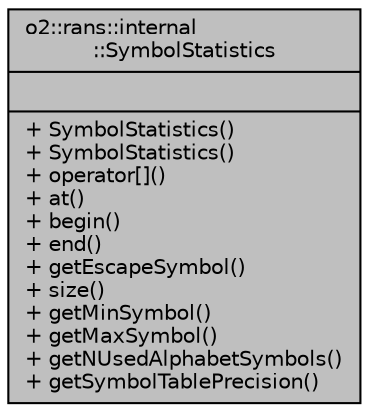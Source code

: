digraph "o2::rans::internal::SymbolStatistics"
{
 // INTERACTIVE_SVG=YES
  bgcolor="transparent";
  edge [fontname="Helvetica",fontsize="10",labelfontname="Helvetica",labelfontsize="10"];
  node [fontname="Helvetica",fontsize="10",shape=record];
  Node1 [label="{o2::rans::internal\l::SymbolStatistics\n||+ SymbolStatistics()\l+ SymbolStatistics()\l+ operator[]()\l+ at()\l+ begin()\l+ end()\l+ getEscapeSymbol()\l+ size()\l+ getMinSymbol()\l+ getMaxSymbol()\l+ getNUsedAlphabetSymbols()\l+ getSymbolTablePrecision()\l}",height=0.2,width=0.4,color="black", fillcolor="grey75", style="filled", fontcolor="black"];
}
